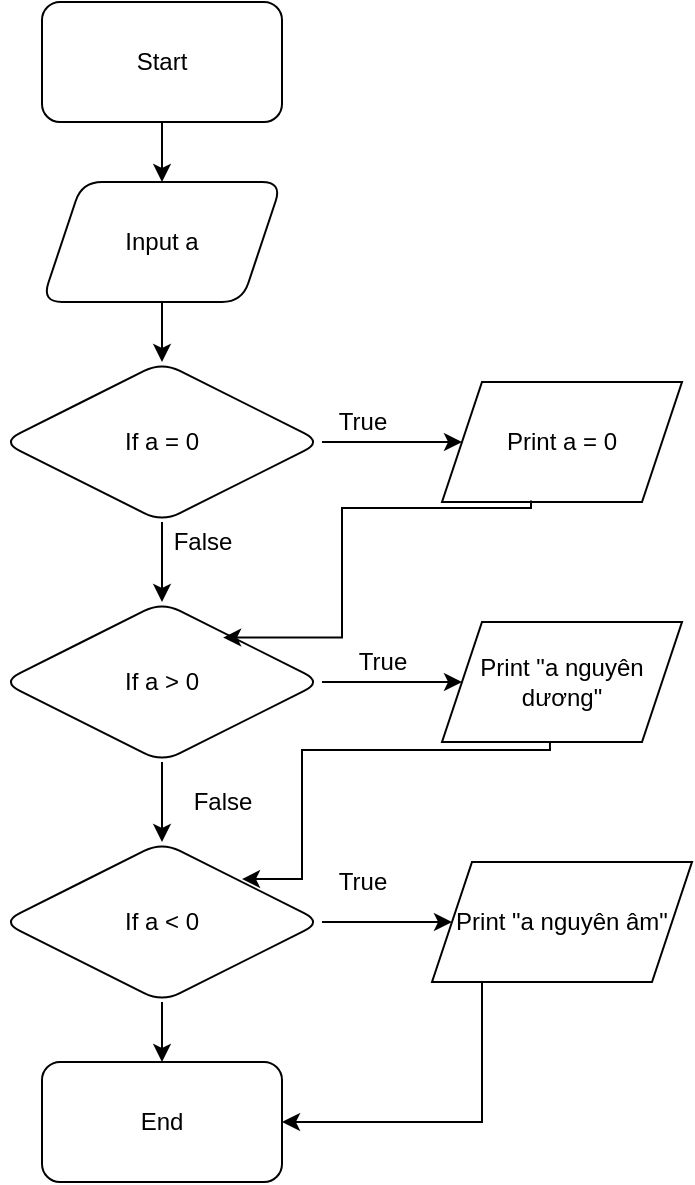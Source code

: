 <mxfile version="17.1.2" type="github">
  <diagram id="C5RBs43oDa-KdzZeNtuy" name="Page-1">
    <mxGraphModel dx="1303" dy="700" grid="1" gridSize="10" guides="1" tooltips="1" connect="1" arrows="1" fold="1" page="1" pageScale="1" pageWidth="827" pageHeight="1169" math="0" shadow="0">
      <root>
        <mxCell id="WIyWlLk6GJQsqaUBKTNV-0" />
        <mxCell id="WIyWlLk6GJQsqaUBKTNV-1" parent="WIyWlLk6GJQsqaUBKTNV-0" />
        <mxCell id="DUWaK7dwKqKoK8aUCCzJ-2" value="" style="edgeStyle=orthogonalEdgeStyle;rounded=0;orthogonalLoop=1;jettySize=auto;html=1;" edge="1" parent="WIyWlLk6GJQsqaUBKTNV-1" source="DUWaK7dwKqKoK8aUCCzJ-0" target="DUWaK7dwKqKoK8aUCCzJ-1">
          <mxGeometry relative="1" as="geometry" />
        </mxCell>
        <mxCell id="DUWaK7dwKqKoK8aUCCzJ-0" value="Start" style="rounded=1;whiteSpace=wrap;html=1;" vertex="1" parent="WIyWlLk6GJQsqaUBKTNV-1">
          <mxGeometry x="340" y="40" width="120" height="60" as="geometry" />
        </mxCell>
        <mxCell id="DUWaK7dwKqKoK8aUCCzJ-8" value="" style="edgeStyle=orthogonalEdgeStyle;rounded=0;orthogonalLoop=1;jettySize=auto;html=1;" edge="1" parent="WIyWlLk6GJQsqaUBKTNV-1" source="DUWaK7dwKqKoK8aUCCzJ-1" target="DUWaK7dwKqKoK8aUCCzJ-7">
          <mxGeometry relative="1" as="geometry" />
        </mxCell>
        <mxCell id="DUWaK7dwKqKoK8aUCCzJ-1" value="Input a" style="shape=parallelogram;perimeter=parallelogramPerimeter;whiteSpace=wrap;html=1;fixedSize=1;rounded=1;" vertex="1" parent="WIyWlLk6GJQsqaUBKTNV-1">
          <mxGeometry x="340" y="130" width="120" height="60" as="geometry" />
        </mxCell>
        <mxCell id="DUWaK7dwKqKoK8aUCCzJ-12" value="" style="edgeStyle=orthogonalEdgeStyle;rounded=0;orthogonalLoop=1;jettySize=auto;html=1;" edge="1" parent="WIyWlLk6GJQsqaUBKTNV-1" source="DUWaK7dwKqKoK8aUCCzJ-7" target="DUWaK7dwKqKoK8aUCCzJ-11">
          <mxGeometry relative="1" as="geometry" />
        </mxCell>
        <mxCell id="DUWaK7dwKqKoK8aUCCzJ-15" value="" style="edgeStyle=orthogonalEdgeStyle;rounded=0;orthogonalLoop=1;jettySize=auto;html=1;" edge="1" parent="WIyWlLk6GJQsqaUBKTNV-1" source="DUWaK7dwKqKoK8aUCCzJ-7" target="DUWaK7dwKqKoK8aUCCzJ-14">
          <mxGeometry relative="1" as="geometry" />
        </mxCell>
        <mxCell id="DUWaK7dwKqKoK8aUCCzJ-7" value="If a = 0" style="rhombus;whiteSpace=wrap;html=1;rounded=1;" vertex="1" parent="WIyWlLk6GJQsqaUBKTNV-1">
          <mxGeometry x="320" y="220" width="160" height="80" as="geometry" />
        </mxCell>
        <mxCell id="DUWaK7dwKqKoK8aUCCzJ-11" value="Print a = 0" style="shape=parallelogram;perimeter=parallelogramPerimeter;whiteSpace=wrap;html=1;fixedSize=1;" vertex="1" parent="WIyWlLk6GJQsqaUBKTNV-1">
          <mxGeometry x="540" y="230" width="120" height="60" as="geometry" />
        </mxCell>
        <mxCell id="DUWaK7dwKqKoK8aUCCzJ-13" value="True" style="text;html=1;align=center;verticalAlign=middle;resizable=0;points=[];autosize=1;strokeColor=none;fillColor=none;" vertex="1" parent="WIyWlLk6GJQsqaUBKTNV-1">
          <mxGeometry x="480" y="240" width="40" height="20" as="geometry" />
        </mxCell>
        <mxCell id="DUWaK7dwKqKoK8aUCCzJ-20" value="" style="edgeStyle=orthogonalEdgeStyle;rounded=0;orthogonalLoop=1;jettySize=auto;html=1;" edge="1" parent="WIyWlLk6GJQsqaUBKTNV-1" source="DUWaK7dwKqKoK8aUCCzJ-14" target="DUWaK7dwKqKoK8aUCCzJ-19">
          <mxGeometry relative="1" as="geometry" />
        </mxCell>
        <mxCell id="DUWaK7dwKqKoK8aUCCzJ-23" value="" style="edgeStyle=orthogonalEdgeStyle;rounded=0;orthogonalLoop=1;jettySize=auto;html=1;" edge="1" parent="WIyWlLk6GJQsqaUBKTNV-1" source="DUWaK7dwKqKoK8aUCCzJ-14" target="DUWaK7dwKqKoK8aUCCzJ-22">
          <mxGeometry relative="1" as="geometry" />
        </mxCell>
        <mxCell id="DUWaK7dwKqKoK8aUCCzJ-14" value="If a &amp;gt; 0" style="rhombus;whiteSpace=wrap;html=1;rounded=1;" vertex="1" parent="WIyWlLk6GJQsqaUBKTNV-1">
          <mxGeometry x="320" y="340" width="160" height="80" as="geometry" />
        </mxCell>
        <mxCell id="DUWaK7dwKqKoK8aUCCzJ-16" value="False" style="text;html=1;align=center;verticalAlign=middle;resizable=0;points=[];autosize=1;strokeColor=none;fillColor=none;" vertex="1" parent="WIyWlLk6GJQsqaUBKTNV-1">
          <mxGeometry x="400" y="300" width="40" height="20" as="geometry" />
        </mxCell>
        <mxCell id="DUWaK7dwKqKoK8aUCCzJ-19" value="Print &quot;a nguyên dương&quot;" style="shape=parallelogram;perimeter=parallelogramPerimeter;whiteSpace=wrap;html=1;fixedSize=1;" vertex="1" parent="WIyWlLk6GJQsqaUBKTNV-1">
          <mxGeometry x="540" y="350" width="120" height="60" as="geometry" />
        </mxCell>
        <mxCell id="DUWaK7dwKqKoK8aUCCzJ-21" value="True" style="text;html=1;align=center;verticalAlign=middle;resizable=0;points=[];autosize=1;strokeColor=none;fillColor=none;" vertex="1" parent="WIyWlLk6GJQsqaUBKTNV-1">
          <mxGeometry x="490" y="360" width="40" height="20" as="geometry" />
        </mxCell>
        <mxCell id="DUWaK7dwKqKoK8aUCCzJ-26" value="" style="edgeStyle=orthogonalEdgeStyle;rounded=0;orthogonalLoop=1;jettySize=auto;html=1;" edge="1" parent="WIyWlLk6GJQsqaUBKTNV-1" source="DUWaK7dwKqKoK8aUCCzJ-22" target="DUWaK7dwKqKoK8aUCCzJ-25">
          <mxGeometry relative="1" as="geometry" />
        </mxCell>
        <mxCell id="DUWaK7dwKqKoK8aUCCzJ-29" value="" style="edgeStyle=orthogonalEdgeStyle;rounded=0;orthogonalLoop=1;jettySize=auto;html=1;" edge="1" parent="WIyWlLk6GJQsqaUBKTNV-1" source="DUWaK7dwKqKoK8aUCCzJ-22" target="DUWaK7dwKqKoK8aUCCzJ-28">
          <mxGeometry relative="1" as="geometry" />
        </mxCell>
        <mxCell id="DUWaK7dwKqKoK8aUCCzJ-22" value="If a &amp;lt; 0" style="rhombus;whiteSpace=wrap;html=1;rounded=1;" vertex="1" parent="WIyWlLk6GJQsqaUBKTNV-1">
          <mxGeometry x="320" y="460" width="160" height="80" as="geometry" />
        </mxCell>
        <mxCell id="DUWaK7dwKqKoK8aUCCzJ-24" value="False" style="text;html=1;align=center;verticalAlign=middle;resizable=0;points=[];autosize=1;strokeColor=none;fillColor=none;" vertex="1" parent="WIyWlLk6GJQsqaUBKTNV-1">
          <mxGeometry x="410" y="430" width="40" height="20" as="geometry" />
        </mxCell>
        <mxCell id="DUWaK7dwKqKoK8aUCCzJ-25" value="Print &quot;a nguyên âm&quot;" style="shape=parallelogram;perimeter=parallelogramPerimeter;whiteSpace=wrap;html=1;fixedSize=1;" vertex="1" parent="WIyWlLk6GJQsqaUBKTNV-1">
          <mxGeometry x="535" y="470" width="130" height="60" as="geometry" />
        </mxCell>
        <mxCell id="DUWaK7dwKqKoK8aUCCzJ-27" value="True" style="text;html=1;align=center;verticalAlign=middle;resizable=0;points=[];autosize=1;strokeColor=none;fillColor=none;" vertex="1" parent="WIyWlLk6GJQsqaUBKTNV-1">
          <mxGeometry x="480" y="470" width="40" height="20" as="geometry" />
        </mxCell>
        <mxCell id="DUWaK7dwKqKoK8aUCCzJ-28" value="End" style="whiteSpace=wrap;html=1;rounded=1;" vertex="1" parent="WIyWlLk6GJQsqaUBKTNV-1">
          <mxGeometry x="340" y="570" width="120" height="60" as="geometry" />
        </mxCell>
        <mxCell id="DUWaK7dwKqKoK8aUCCzJ-32" value="" style="edgeStyle=orthogonalEdgeStyle;rounded=0;orthogonalLoop=1;jettySize=auto;html=1;entryX=0.691;entryY=0.222;entryDx=0;entryDy=0;entryPerimeter=0;exitX=0.371;exitY=0.987;exitDx=0;exitDy=0;exitPerimeter=0;" edge="1" parent="WIyWlLk6GJQsqaUBKTNV-1" source="DUWaK7dwKqKoK8aUCCzJ-11" target="DUWaK7dwKqKoK8aUCCzJ-14">
          <mxGeometry relative="1" as="geometry">
            <mxPoint x="490" y="270" as="sourcePoint" />
            <mxPoint x="560" y="270" as="targetPoint" />
            <Array as="points">
              <mxPoint x="585" y="293" />
              <mxPoint x="490" y="293" />
              <mxPoint x="490" y="358" />
            </Array>
          </mxGeometry>
        </mxCell>
        <mxCell id="DUWaK7dwKqKoK8aUCCzJ-33" value="" style="edgeStyle=orthogonalEdgeStyle;rounded=0;orthogonalLoop=1;jettySize=auto;html=1;entryX=0.691;entryY=0.222;entryDx=0;entryDy=0;entryPerimeter=0;exitX=0.371;exitY=0.987;exitDx=0;exitDy=0;exitPerimeter=0;" edge="1" parent="WIyWlLk6GJQsqaUBKTNV-1">
          <mxGeometry relative="1" as="geometry">
            <mxPoint x="593.96" y="410.0" as="sourcePoint" />
            <mxPoint x="440.0" y="478.54" as="targetPoint" />
            <Array as="points">
              <mxPoint x="594" y="414" />
              <mxPoint x="470" y="414" />
              <mxPoint x="470" y="478" />
            </Array>
          </mxGeometry>
        </mxCell>
        <mxCell id="DUWaK7dwKqKoK8aUCCzJ-34" value="" style="edgeStyle=orthogonalEdgeStyle;rounded=0;orthogonalLoop=1;jettySize=auto;html=1;entryX=1;entryY=0.5;entryDx=0;entryDy=0;" edge="1" parent="WIyWlLk6GJQsqaUBKTNV-1" source="DUWaK7dwKqKoK8aUCCzJ-25" target="DUWaK7dwKqKoK8aUCCzJ-28">
          <mxGeometry relative="1" as="geometry">
            <mxPoint x="410.048" y="549.976" as="sourcePoint" />
            <mxPoint x="510" y="600" as="targetPoint" />
            <Array as="points">
              <mxPoint x="560" y="600" />
            </Array>
          </mxGeometry>
        </mxCell>
      </root>
    </mxGraphModel>
  </diagram>
</mxfile>
